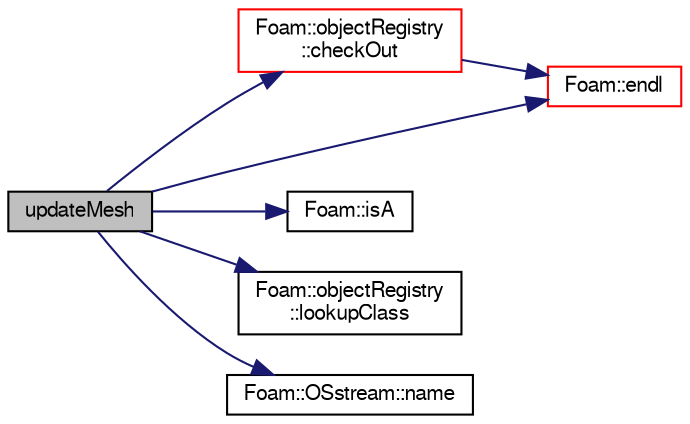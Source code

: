 digraph "updateMesh"
{
  bgcolor="transparent";
  edge [fontname="FreeSans",fontsize="10",labelfontname="FreeSans",labelfontsize="10"];
  node [fontname="FreeSans",fontsize="10",shape=record];
  rankdir="LR";
  Node19 [label="updateMesh",height=0.2,width=0.4,color="black", fillcolor="grey75", style="filled", fontcolor="black"];
  Node19 -> Node20 [color="midnightblue",fontsize="10",style="solid",fontname="FreeSans"];
  Node20 [label="Foam::objectRegistry\l::checkOut",height=0.2,width=0.4,color="red",URL="$a26326.html#a0b55f69ea0e88182692871ec13dc62db",tooltip="Remove an regIOobject from registry. "];
  Node20 -> Node26 [color="midnightblue",fontsize="10",style="solid",fontname="FreeSans"];
  Node26 [label="Foam::endl",height=0.2,width=0.4,color="red",URL="$a21124.html#a2db8fe02a0d3909e9351bb4275b23ce4",tooltip="Add newline and flush stream. "];
  Node19 -> Node26 [color="midnightblue",fontsize="10",style="solid",fontname="FreeSans"];
  Node19 -> Node30 [color="midnightblue",fontsize="10",style="solid",fontname="FreeSans"];
  Node30 [label="Foam::isA",height=0.2,width=0.4,color="black",URL="$a21124.html#a7f38c7df863d37f5357047d27dab7711",tooltip="Check if a dynamic_cast to typeid is possible. "];
  Node19 -> Node31 [color="midnightblue",fontsize="10",style="solid",fontname="FreeSans"];
  Node31 [label="Foam::objectRegistry\l::lookupClass",height=0.2,width=0.4,color="black",URL="$a26326.html#ad20408e9bd7b5446e5bd0dc70b751705",tooltip="Lookup and return all objects of the given Type. "];
  Node19 -> Node32 [color="midnightblue",fontsize="10",style="solid",fontname="FreeSans"];
  Node32 [label="Foam::OSstream::name",height=0.2,width=0.4,color="black",URL="$a26290.html#a41b2d01e5fd6e1bc71a895d8b8a86308",tooltip="Return the name of the stream. "];
}
